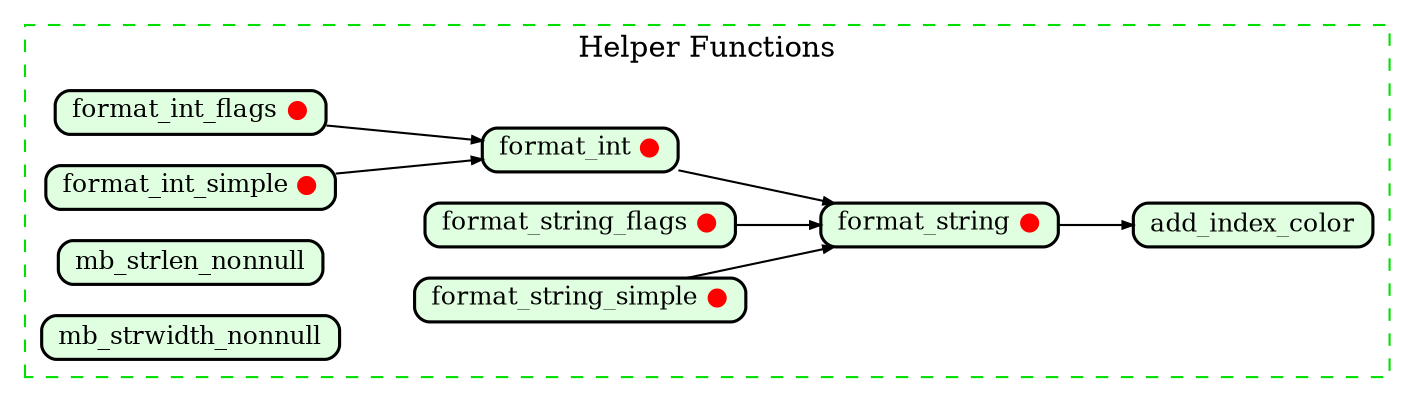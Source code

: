 digraph callgraph {
	graph [
		rankdir="LR"
		nodesep="0.2"
		ranksep="0.5"
		compound="true"
	]

	node [
		shape="Mrecord"
		fontsize="12"
		fillcolor="#ffffff"
		style="filled"
		height="0.2"
		penwidth="1.5"
		color="black"
	]

	edge [
		penwidth="1.0"
		arrowsize="0.5"
	]

	subgraph cluster_helpers
	{
		fontcolor="black"
		color="#00e000"
		fillcolor="white"
		style="dashed"
		label="Helper Functions"

		node [ fillcolor="#e0ffe0" ]
		format_int           [ label=<format_int <font color="red">●</font>> ]
		format_int_flags     [ label=<format_int_flags <font color="red">●</font>> ]
		format_int_simple    [ label=<format_int_simple <font color="red">●</font>> ]
		format_string        [ label=<format_string <font color="red">●</font>> ]
		format_string_flags  [ label=<format_string_flags <font color="red">●</font>> ]
		format_string_simple [ label=<format_string_simple <font color="red">●</font>> ]

		format_int           -> format_string
		format_int_flags     -> format_int
		format_int_simple    -> format_int
		format_string        -> add_index_color
		format_string_flags  -> format_string
		format_string_simple -> format_string
		mb_strlen_nonnull
		mb_strwidth_nonnull
	}
}
